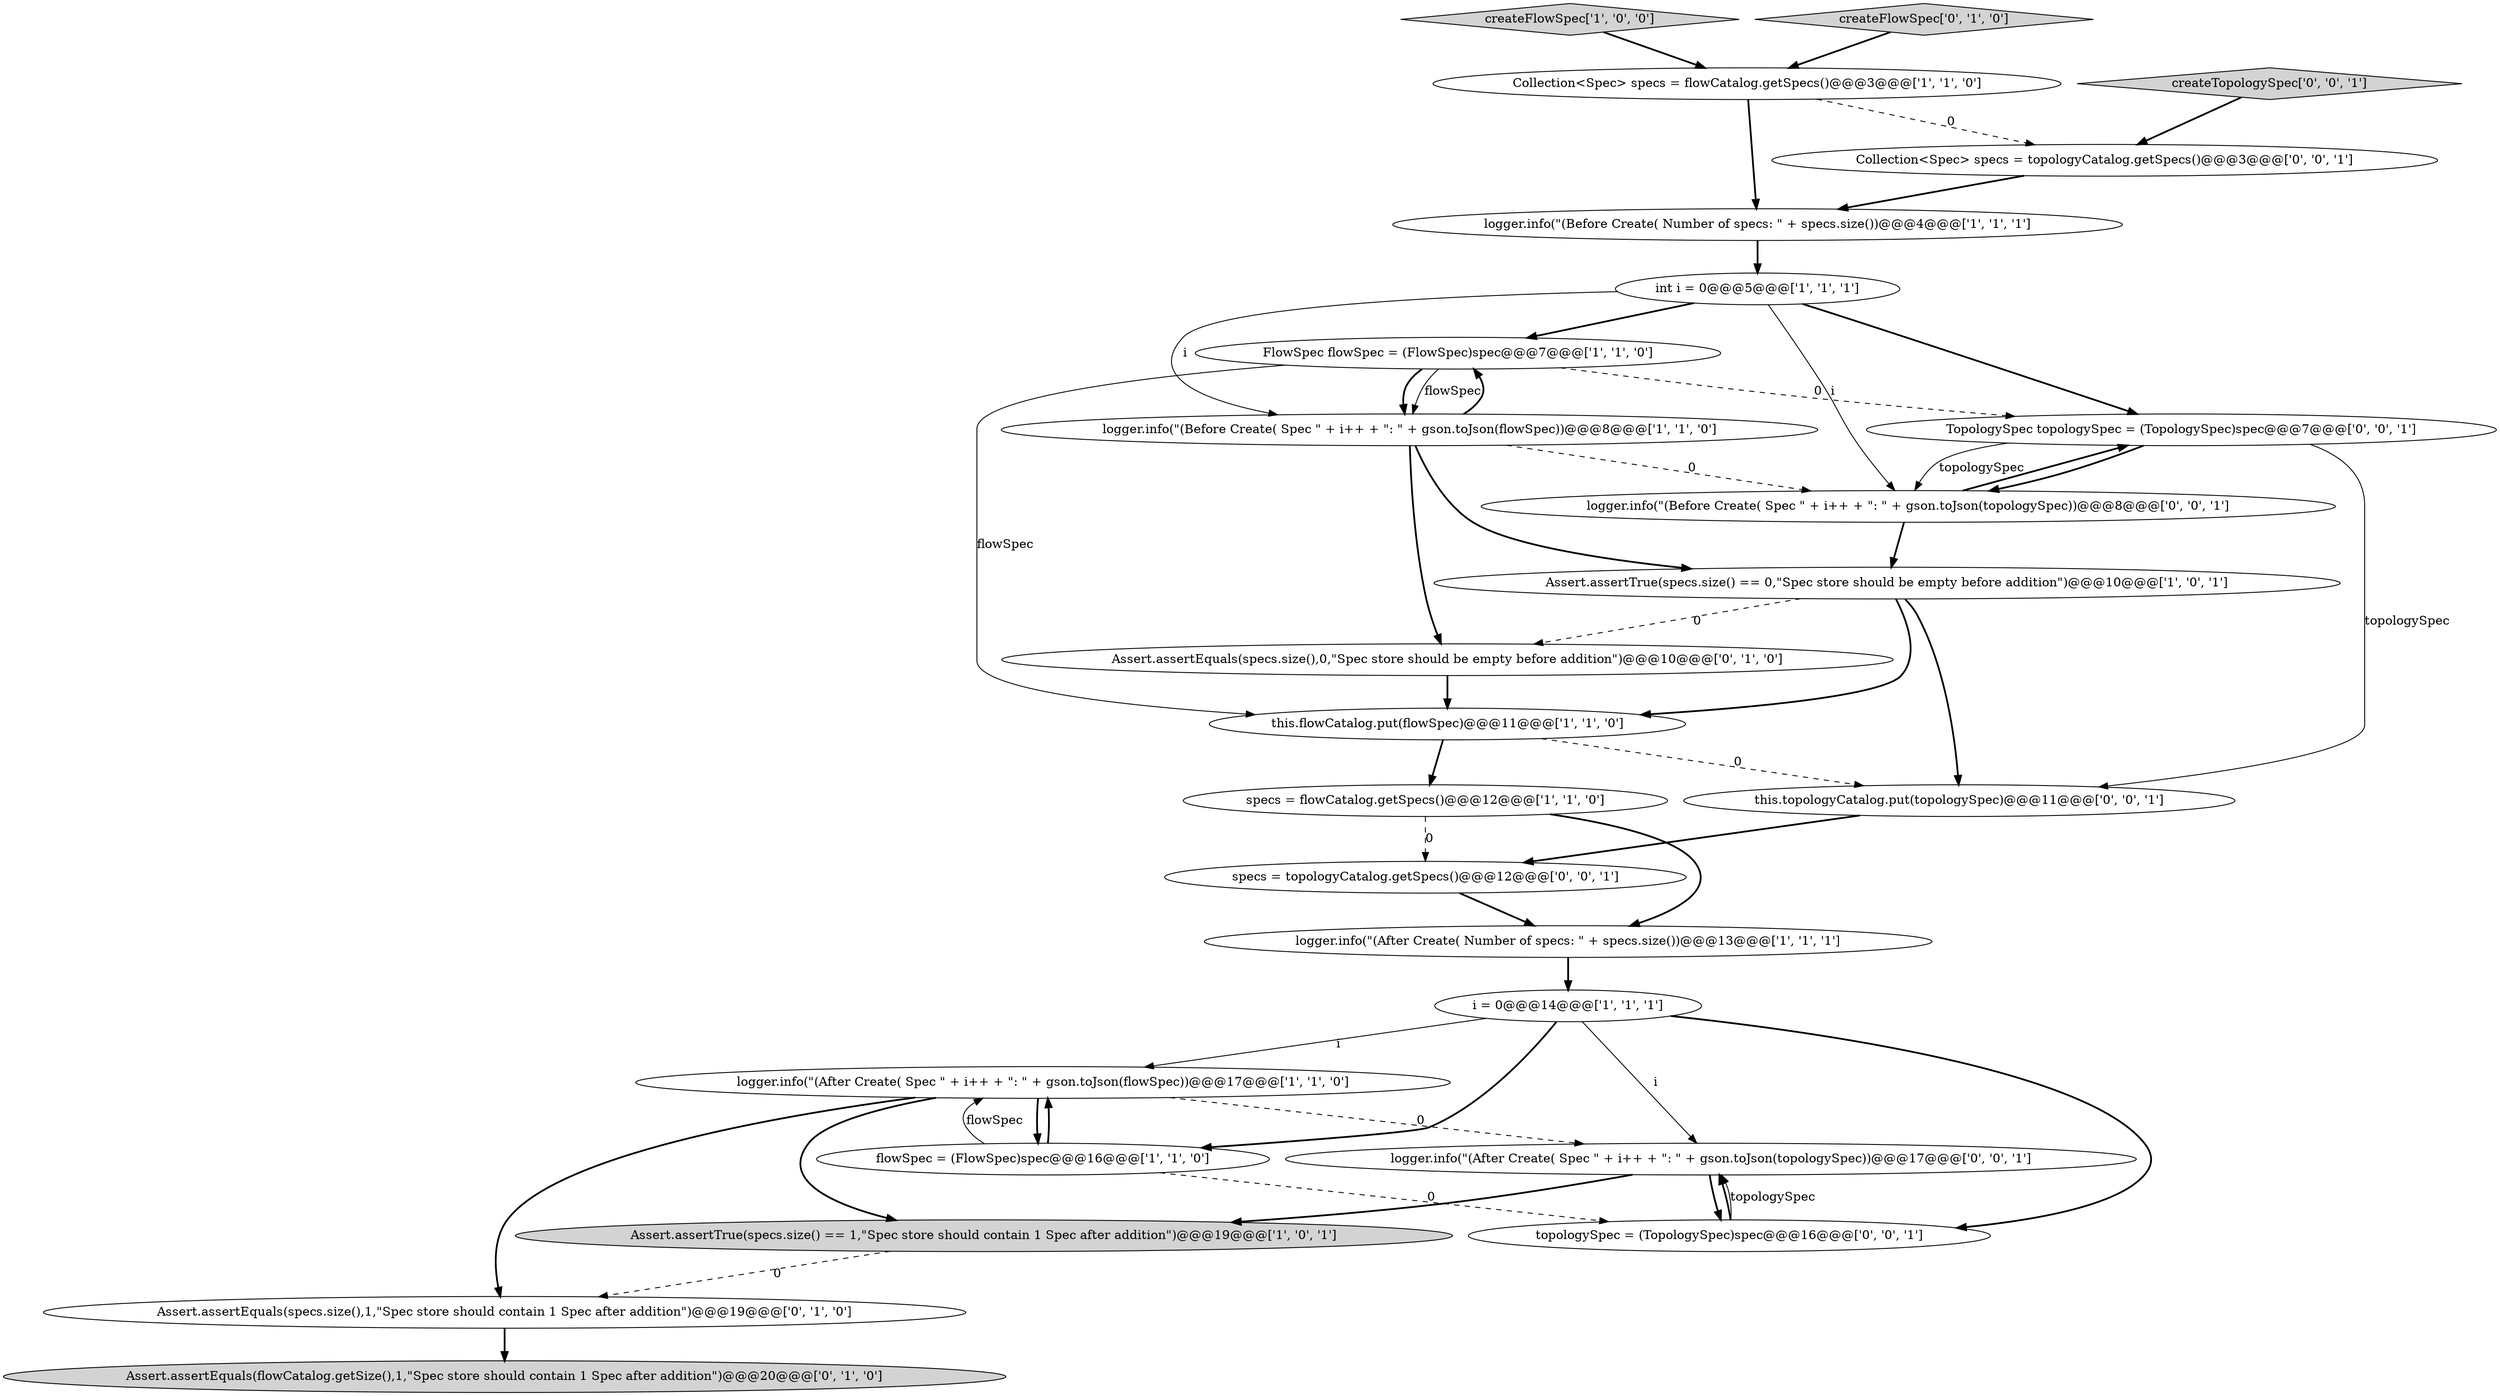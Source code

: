 digraph {
16 [style = filled, label = "Assert.assertEquals(flowCatalog.getSize(),1,\"Spec store should contain 1 Spec after addition\")@@@20@@@['0', '1', '0']", fillcolor = lightgray, shape = ellipse image = "AAA1AAABBB2BBB"];
8 [style = filled, label = "i = 0@@@14@@@['1', '1', '1']", fillcolor = white, shape = ellipse image = "AAA0AAABBB1BBB"];
9 [style = filled, label = "Collection<Spec> specs = flowCatalog.getSpecs()@@@3@@@['1', '1', '0']", fillcolor = white, shape = ellipse image = "AAA0AAABBB1BBB"];
19 [style = filled, label = "specs = topologyCatalog.getSpecs()@@@12@@@['0', '0', '1']", fillcolor = white, shape = ellipse image = "AAA0AAABBB3BBB"];
6 [style = filled, label = "this.flowCatalog.put(flowSpec)@@@11@@@['1', '1', '0']", fillcolor = white, shape = ellipse image = "AAA0AAABBB1BBB"];
21 [style = filled, label = "Collection<Spec> specs = topologyCatalog.getSpecs()@@@3@@@['0', '0', '1']", fillcolor = white, shape = ellipse image = "AAA0AAABBB3BBB"];
14 [style = filled, label = "Assert.assertEquals(specs.size(),1,\"Spec store should contain 1 Spec after addition\")@@@19@@@['0', '1', '0']", fillcolor = white, shape = ellipse image = "AAA1AAABBB2BBB"];
13 [style = filled, label = "logger.info(\"(After Create( Spec \" + i++ + \": \" + gson.toJson(flowSpec))@@@17@@@['1', '1', '0']", fillcolor = white, shape = ellipse image = "AAA0AAABBB1BBB"];
12 [style = filled, label = "FlowSpec flowSpec = (FlowSpec)spec@@@7@@@['1', '1', '0']", fillcolor = white, shape = ellipse image = "AAA0AAABBB1BBB"];
2 [style = filled, label = "int i = 0@@@5@@@['1', '1', '1']", fillcolor = white, shape = ellipse image = "AAA0AAABBB1BBB"];
18 [style = filled, label = "logger.info(\"(Before Create( Spec \" + i++ + \": \" + gson.toJson(topologySpec))@@@8@@@['0', '0', '1']", fillcolor = white, shape = ellipse image = "AAA0AAABBB3BBB"];
10 [style = filled, label = "logger.info(\"(After Create( Number of specs: \" + specs.size())@@@13@@@['1', '1', '1']", fillcolor = white, shape = ellipse image = "AAA0AAABBB1BBB"];
23 [style = filled, label = "this.topologyCatalog.put(topologySpec)@@@11@@@['0', '0', '1']", fillcolor = white, shape = ellipse image = "AAA0AAABBB3BBB"];
17 [style = filled, label = "Assert.assertEquals(specs.size(),0,\"Spec store should be empty before addition\")@@@10@@@['0', '1', '0']", fillcolor = white, shape = ellipse image = "AAA1AAABBB2BBB"];
0 [style = filled, label = "specs = flowCatalog.getSpecs()@@@12@@@['1', '1', '0']", fillcolor = white, shape = ellipse image = "AAA0AAABBB1BBB"];
24 [style = filled, label = "createTopologySpec['0', '0', '1']", fillcolor = lightgray, shape = diamond image = "AAA0AAABBB3BBB"];
7 [style = filled, label = "createFlowSpec['1', '0', '0']", fillcolor = lightgray, shape = diamond image = "AAA0AAABBB1BBB"];
11 [style = filled, label = "Assert.assertTrue(specs.size() == 0,\"Spec store should be empty before addition\")@@@10@@@['1', '0', '1']", fillcolor = white, shape = ellipse image = "AAA0AAABBB1BBB"];
15 [style = filled, label = "createFlowSpec['0', '1', '0']", fillcolor = lightgray, shape = diamond image = "AAA0AAABBB2BBB"];
20 [style = filled, label = "TopologySpec topologySpec = (TopologySpec)spec@@@7@@@['0', '0', '1']", fillcolor = white, shape = ellipse image = "AAA0AAABBB3BBB"];
22 [style = filled, label = "topologySpec = (TopologySpec)spec@@@16@@@['0', '0', '1']", fillcolor = white, shape = ellipse image = "AAA0AAABBB3BBB"];
5 [style = filled, label = "logger.info(\"(Before Create( Spec \" + i++ + \": \" + gson.toJson(flowSpec))@@@8@@@['1', '1', '0']", fillcolor = white, shape = ellipse image = "AAA0AAABBB1BBB"];
3 [style = filled, label = "Assert.assertTrue(specs.size() == 1,\"Spec store should contain 1 Spec after addition\")@@@19@@@['1', '0', '1']", fillcolor = lightgray, shape = ellipse image = "AAA0AAABBB1BBB"];
4 [style = filled, label = "logger.info(\"(Before Create( Number of specs: \" + specs.size())@@@4@@@['1', '1', '1']", fillcolor = white, shape = ellipse image = "AAA0AAABBB1BBB"];
25 [style = filled, label = "logger.info(\"(After Create( Spec \" + i++ + \": \" + gson.toJson(topologySpec))@@@17@@@['0', '0', '1']", fillcolor = white, shape = ellipse image = "AAA0AAABBB3BBB"];
1 [style = filled, label = "flowSpec = (FlowSpec)spec@@@16@@@['1', '1', '0']", fillcolor = white, shape = ellipse image = "AAA0AAABBB1BBB"];
24->21 [style = bold, label=""];
0->19 [style = dashed, label="0"];
1->13 [style = solid, label="flowSpec"];
25->3 [style = bold, label=""];
22->25 [style = solid, label="topologySpec"];
19->10 [style = bold, label=""];
18->20 [style = bold, label=""];
15->9 [style = bold, label=""];
23->19 [style = bold, label=""];
14->16 [style = bold, label=""];
9->4 [style = bold, label=""];
9->21 [style = dashed, label="0"];
7->9 [style = bold, label=""];
20->18 [style = solid, label="topologySpec"];
20->18 [style = bold, label=""];
1->22 [style = dashed, label="0"];
6->0 [style = bold, label=""];
8->13 [style = solid, label="i"];
10->8 [style = bold, label=""];
8->25 [style = solid, label="i"];
3->14 [style = dashed, label="0"];
2->5 [style = solid, label="i"];
11->6 [style = bold, label=""];
12->6 [style = solid, label="flowSpec"];
5->18 [style = dashed, label="0"];
11->17 [style = dashed, label="0"];
4->2 [style = bold, label=""];
5->17 [style = bold, label=""];
0->10 [style = bold, label=""];
8->1 [style = bold, label=""];
12->5 [style = bold, label=""];
17->6 [style = bold, label=""];
5->11 [style = bold, label=""];
22->25 [style = bold, label=""];
13->25 [style = dashed, label="0"];
2->20 [style = bold, label=""];
8->22 [style = bold, label=""];
11->23 [style = bold, label=""];
12->5 [style = solid, label="flowSpec"];
13->1 [style = bold, label=""];
13->3 [style = bold, label=""];
2->18 [style = solid, label="i"];
5->12 [style = bold, label=""];
12->20 [style = dashed, label="0"];
13->14 [style = bold, label=""];
21->4 [style = bold, label=""];
25->22 [style = bold, label=""];
20->23 [style = solid, label="topologySpec"];
18->11 [style = bold, label=""];
2->12 [style = bold, label=""];
6->23 [style = dashed, label="0"];
1->13 [style = bold, label=""];
}
